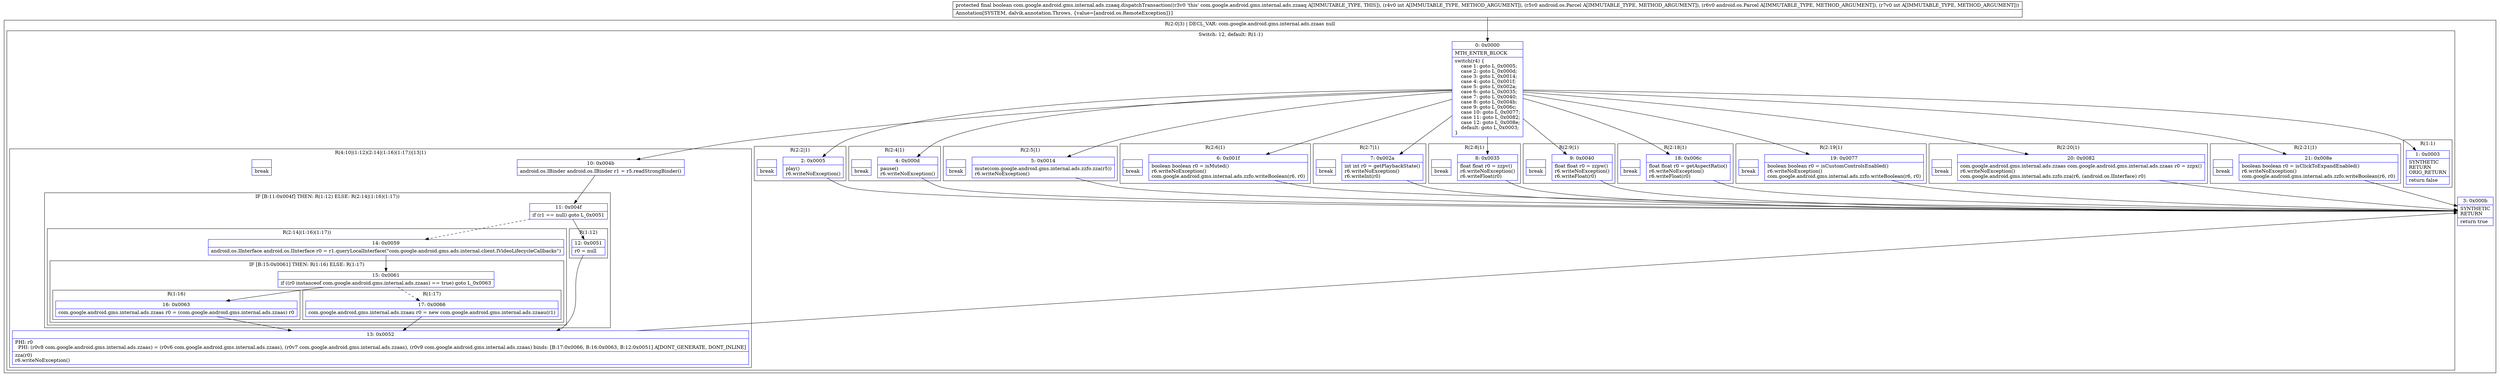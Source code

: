 digraph "CFG forcom.google.android.gms.internal.ads.zzaaq.dispatchTransaction(ILandroid\/os\/Parcel;Landroid\/os\/Parcel;I)Z" {
subgraph cluster_Region_747402016 {
label = "R(2:0|3) | DECL_VAR: com.google.android.gms.internal.ads.zzaas null\l";
node [shape=record,color=blue];
subgraph cluster_SwitchRegion_241321520 {
label = "Switch: 12, default: R(1:1)";
node [shape=record,color=blue];
Node_0 [shape=record,label="{0\:\ 0x0000|MTH_ENTER_BLOCK\l|switch(r4) \{\l    case 1: goto L_0x0005;\l    case 2: goto L_0x000d;\l    case 3: goto L_0x0014;\l    case 4: goto L_0x001f;\l    case 5: goto L_0x002a;\l    case 6: goto L_0x0035;\l    case 7: goto L_0x0040;\l    case 8: goto L_0x004b;\l    case 9: goto L_0x006c;\l    case 10: goto L_0x0077;\l    case 11: goto L_0x0082;\l    case 12: goto L_0x008e;\l    default: goto L_0x0003;\l\}\l}"];
subgraph cluster_Region_1887252828 {
label = "R(2:2|1)";
node [shape=record,color=blue];
Node_2 [shape=record,label="{2\:\ 0x0005|play()\lr6.writeNoException()\l}"];
Node_InsnContainer_259528945 [shape=record,label="{|break\l}"];
}
subgraph cluster_Region_1084391245 {
label = "R(2:4|1)";
node [shape=record,color=blue];
Node_4 [shape=record,label="{4\:\ 0x000d|pause()\lr6.writeNoException()\l}"];
Node_InsnContainer_1559098031 [shape=record,label="{|break\l}"];
}
subgraph cluster_Region_1157877695 {
label = "R(2:5|1)";
node [shape=record,color=blue];
Node_5 [shape=record,label="{5\:\ 0x0014|mute(com.google.android.gms.internal.ads.zzfo.zza(r5))\lr6.writeNoException()\l}"];
Node_InsnContainer_175372414 [shape=record,label="{|break\l}"];
}
subgraph cluster_Region_381983825 {
label = "R(2:6|1)";
node [shape=record,color=blue];
Node_6 [shape=record,label="{6\:\ 0x001f|boolean boolean r0 = isMuted()\lr6.writeNoException()\lcom.google.android.gms.internal.ads.zzfo.writeBoolean(r6, r0)\l}"];
Node_InsnContainer_1509471850 [shape=record,label="{|break\l}"];
}
subgraph cluster_Region_1499530088 {
label = "R(2:7|1)";
node [shape=record,color=blue];
Node_7 [shape=record,label="{7\:\ 0x002a|int int r0 = getPlaybackState()\lr6.writeNoException()\lr6.writeInt(r0)\l}"];
Node_InsnContainer_1781751664 [shape=record,label="{|break\l}"];
}
subgraph cluster_Region_1452461941 {
label = "R(2:8|1)";
node [shape=record,color=blue];
Node_8 [shape=record,label="{8\:\ 0x0035|float float r0 = zzpv()\lr6.writeNoException()\lr6.writeFloat(r0)\l}"];
Node_InsnContainer_831921086 [shape=record,label="{|break\l}"];
}
subgraph cluster_Region_33591606 {
label = "R(2:9|1)";
node [shape=record,color=blue];
Node_9 [shape=record,label="{9\:\ 0x0040|float float r0 = zzpw()\lr6.writeNoException()\lr6.writeFloat(r0)\l}"];
Node_InsnContainer_615757306 [shape=record,label="{|break\l}"];
}
subgraph cluster_Region_1980608373 {
label = "R(4:10|(1:12)(2:14|(1:16)(1:17))|13|1)";
node [shape=record,color=blue];
Node_10 [shape=record,label="{10\:\ 0x004b|android.os.IBinder android.os.IBinder r1 = r5.readStrongBinder()\l}"];
subgraph cluster_IfRegion_1720608320 {
label = "IF [B:11:0x004f] THEN: R(1:12) ELSE: R(2:14|(1:16)(1:17))";
node [shape=record,color=blue];
Node_11 [shape=record,label="{11\:\ 0x004f|if (r1 == null) goto L_0x0051\l}"];
subgraph cluster_Region_652031739 {
label = "R(1:12)";
node [shape=record,color=blue];
Node_12 [shape=record,label="{12\:\ 0x0051|r0 = null\l}"];
}
subgraph cluster_Region_738961818 {
label = "R(2:14|(1:16)(1:17))";
node [shape=record,color=blue];
Node_14 [shape=record,label="{14\:\ 0x0059|android.os.IInterface android.os.IInterface r0 = r1.queryLocalInterface(\"com.google.android.gms.ads.internal.client.IVideoLifecycleCallbacks\")\l}"];
subgraph cluster_IfRegion_1111675019 {
label = "IF [B:15:0x0061] THEN: R(1:16) ELSE: R(1:17)";
node [shape=record,color=blue];
Node_15 [shape=record,label="{15\:\ 0x0061|if ((r0 instanceof com.google.android.gms.internal.ads.zzaas) == true) goto L_0x0063\l}"];
subgraph cluster_Region_1475019493 {
label = "R(1:16)";
node [shape=record,color=blue];
Node_16 [shape=record,label="{16\:\ 0x0063|com.google.android.gms.internal.ads.zzaas r0 = (com.google.android.gms.internal.ads.zzaas) r0\l}"];
}
subgraph cluster_Region_1504688844 {
label = "R(1:17)";
node [shape=record,color=blue];
Node_17 [shape=record,label="{17\:\ 0x0066|com.google.android.gms.internal.ads.zzaau r0 = new com.google.android.gms.internal.ads.zzaau(r1)\l}"];
}
}
}
}
Node_13 [shape=record,label="{13\:\ 0x0052|PHI: r0 \l  PHI: (r0v8 com.google.android.gms.internal.ads.zzaas) = (r0v6 com.google.android.gms.internal.ads.zzaas), (r0v7 com.google.android.gms.internal.ads.zzaas), (r0v9 com.google.android.gms.internal.ads.zzaas) binds: [B:17:0x0066, B:16:0x0063, B:12:0x0051] A[DONT_GENERATE, DONT_INLINE]\l|zza(r0)\lr6.writeNoException()\l}"];
Node_InsnContainer_954473696 [shape=record,label="{|break\l}"];
}
subgraph cluster_Region_460179344 {
label = "R(2:18|1)";
node [shape=record,color=blue];
Node_18 [shape=record,label="{18\:\ 0x006c|float float r0 = getAspectRatio()\lr6.writeNoException()\lr6.writeFloat(r0)\l}"];
Node_InsnContainer_1222380627 [shape=record,label="{|break\l}"];
}
subgraph cluster_Region_862925831 {
label = "R(2:19|1)";
node [shape=record,color=blue];
Node_19 [shape=record,label="{19\:\ 0x0077|boolean boolean r0 = isCustomControlsEnabled()\lr6.writeNoException()\lcom.google.android.gms.internal.ads.zzfo.writeBoolean(r6, r0)\l}"];
Node_InsnContainer_1234613533 [shape=record,label="{|break\l}"];
}
subgraph cluster_Region_36848688 {
label = "R(2:20|1)";
node [shape=record,color=blue];
Node_20 [shape=record,label="{20\:\ 0x0082|com.google.android.gms.internal.ads.zzaas com.google.android.gms.internal.ads.zzaas r0 = zzpx()\lr6.writeNoException()\lcom.google.android.gms.internal.ads.zzfo.zza(r6, (android.os.IInterface) r0)\l}"];
Node_InsnContainer_1882445232 [shape=record,label="{|break\l}"];
}
subgraph cluster_Region_960136958 {
label = "R(2:21|1)";
node [shape=record,color=blue];
Node_21 [shape=record,label="{21\:\ 0x008e|boolean boolean r0 = isClickToExpandEnabled()\lr6.writeNoException()\lcom.google.android.gms.internal.ads.zzfo.writeBoolean(r6, r0)\l}"];
Node_InsnContainer_1747502154 [shape=record,label="{|break\l}"];
}
subgraph cluster_Region_1086251912 {
label = "R(1:1)";
node [shape=record,color=blue];
Node_1 [shape=record,label="{1\:\ 0x0003|SYNTHETIC\lRETURN\lORIG_RETURN\l|return false\l}"];
}
}
Node_3 [shape=record,label="{3\:\ 0x000b|SYNTHETIC\lRETURN\l|return true\l}"];
}
MethodNode[shape=record,label="{protected final boolean com.google.android.gms.internal.ads.zzaaq.dispatchTransaction((r3v0 'this' com.google.android.gms.internal.ads.zzaaq A[IMMUTABLE_TYPE, THIS]), (r4v0 int A[IMMUTABLE_TYPE, METHOD_ARGUMENT]), (r5v0 android.os.Parcel A[IMMUTABLE_TYPE, METHOD_ARGUMENT]), (r6v0 android.os.Parcel A[IMMUTABLE_TYPE, METHOD_ARGUMENT]), (r7v0 int A[IMMUTABLE_TYPE, METHOD_ARGUMENT]))  | Annotation[SYSTEM, dalvik.annotation.Throws, \{value=[android.os.RemoteException]\}]\l}"];
MethodNode -> Node_0;
Node_0 -> Node_1;
Node_0 -> Node_2;
Node_0 -> Node_4;
Node_0 -> Node_5;
Node_0 -> Node_6;
Node_0 -> Node_7;
Node_0 -> Node_8;
Node_0 -> Node_9;
Node_0 -> Node_10;
Node_0 -> Node_18;
Node_0 -> Node_19;
Node_0 -> Node_20;
Node_0 -> Node_21;
Node_2 -> Node_3;
Node_4 -> Node_3;
Node_5 -> Node_3;
Node_6 -> Node_3;
Node_7 -> Node_3;
Node_8 -> Node_3;
Node_9 -> Node_3;
Node_10 -> Node_11;
Node_11 -> Node_12;
Node_11 -> Node_14[style=dashed];
Node_12 -> Node_13;
Node_14 -> Node_15;
Node_15 -> Node_16;
Node_15 -> Node_17[style=dashed];
Node_16 -> Node_13;
Node_17 -> Node_13;
Node_13 -> Node_3;
Node_18 -> Node_3;
Node_19 -> Node_3;
Node_20 -> Node_3;
Node_21 -> Node_3;
}

